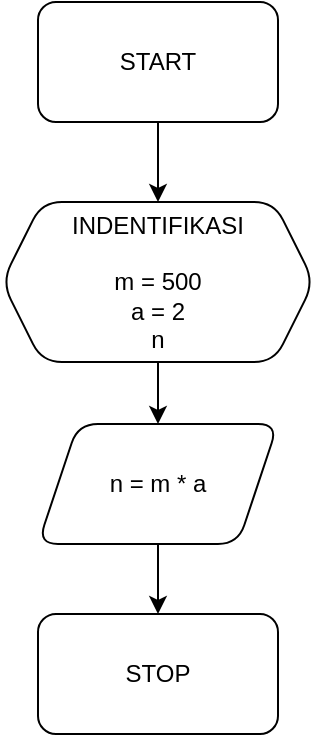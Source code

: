 <mxfile version="15.9.4" type="device"><diagram id="T4zFMvakyJh6Gkf7LU8q" name="Page-1"><mxGraphModel dx="868" dy="460" grid="1" gridSize="10" guides="1" tooltips="1" connect="1" arrows="1" fold="1" page="1" pageScale="1" pageWidth="827" pageHeight="1169" math="0" shadow="0"><root><mxCell id="0"/><mxCell id="1" parent="0"/><mxCell id="UVvWOAFt-Z-UNx_YfgSB-3" value="" style="edgeStyle=orthogonalEdgeStyle;rounded=0;orthogonalLoop=1;jettySize=auto;html=1;" edge="1" parent="1" source="UVvWOAFt-Z-UNx_YfgSB-1" target="UVvWOAFt-Z-UNx_YfgSB-2"><mxGeometry relative="1" as="geometry"/></mxCell><mxCell id="UVvWOAFt-Z-UNx_YfgSB-1" value="START" style="rounded=1;whiteSpace=wrap;html=1;" vertex="1" parent="1"><mxGeometry x="294" y="30" width="120" height="60" as="geometry"/></mxCell><mxCell id="UVvWOAFt-Z-UNx_YfgSB-5" value="" style="edgeStyle=orthogonalEdgeStyle;rounded=0;orthogonalLoop=1;jettySize=auto;html=1;" edge="1" parent="1" source="UVvWOAFt-Z-UNx_YfgSB-2" target="UVvWOAFt-Z-UNx_YfgSB-4"><mxGeometry relative="1" as="geometry"/></mxCell><mxCell id="UVvWOAFt-Z-UNx_YfgSB-2" value="INDENTIFIKASI&lt;br&gt;&lt;br&gt;m = 500&lt;br&gt;a = 2&lt;br&gt;n" style="shape=hexagon;perimeter=hexagonPerimeter2;whiteSpace=wrap;html=1;fixedSize=1;rounded=1;" vertex="1" parent="1"><mxGeometry x="276" y="130" width="156" height="80" as="geometry"/></mxCell><mxCell id="UVvWOAFt-Z-UNx_YfgSB-7" value="" style="edgeStyle=orthogonalEdgeStyle;rounded=0;orthogonalLoop=1;jettySize=auto;html=1;" edge="1" parent="1" source="UVvWOAFt-Z-UNx_YfgSB-4" target="UVvWOAFt-Z-UNx_YfgSB-6"><mxGeometry relative="1" as="geometry"/></mxCell><mxCell id="UVvWOAFt-Z-UNx_YfgSB-4" value="n = m * a" style="shape=parallelogram;perimeter=parallelogramPerimeter;whiteSpace=wrap;html=1;fixedSize=1;rounded=1;" vertex="1" parent="1"><mxGeometry x="294" y="241" width="120" height="60" as="geometry"/></mxCell><mxCell id="UVvWOAFt-Z-UNx_YfgSB-6" value="STOP" style="whiteSpace=wrap;html=1;rounded=1;" vertex="1" parent="1"><mxGeometry x="294" y="336" width="120" height="60" as="geometry"/></mxCell></root></mxGraphModel></diagram></mxfile>